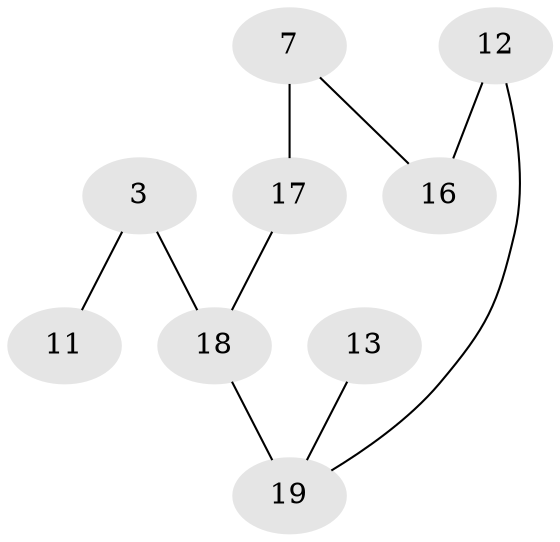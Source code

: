 // original degree distribution, {0: 0.11475409836065574, 3: 0.14754098360655737, 2: 0.3114754098360656, 4: 0.08196721311475409, 5: 0.06557377049180328, 1: 0.2786885245901639}
// Generated by graph-tools (version 1.1) at 2025/35/03/04/25 23:35:49]
// undirected, 9 vertices, 9 edges
graph export_dot {
  node [color=gray90,style=filled];
  3;
  7;
  11;
  12;
  13;
  16;
  17;
  18;
  19;
  3 -- 11 [weight=1.0];
  3 -- 18 [weight=4.0];
  7 -- 16 [weight=1.0];
  7 -- 17 [weight=2.0];
  12 -- 16 [weight=1.0];
  12 -- 19 [weight=1.0];
  13 -- 19 [weight=2.0];
  17 -- 18 [weight=2.0];
  18 -- 19 [weight=3.0];
}
